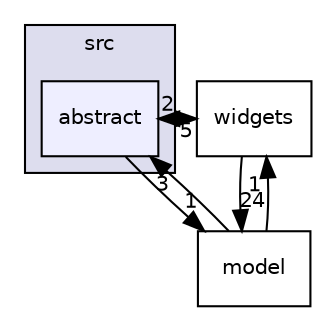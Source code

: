digraph "D:/code/MRCEditor/src/abstract" {
  compound=true
  node [ fontsize="10", fontname="Helvetica"];
  edge [ labelfontsize="10", labelfontname="Helvetica"];
  subgraph clusterdir_68267d1309a1af8e8297ef4c3efbcdba {
    graph [ bgcolor="#ddddee", pencolor="black", label="src" fontname="Helvetica", fontsize="10", URL="dir_68267d1309a1af8e8297ef4c3efbcdba.html"]
  dir_4730a5303449a2e0c7d1551f94d9984f [shape=box, label="abstract", style="filled", fillcolor="#eeeeff", pencolor="black", URL="dir_4730a5303449a2e0c7d1551f94d9984f.html"];
  }
  dir_0abdee562046be6f5823d1ca8c3fd13c [shape=box label="widgets" URL="dir_0abdee562046be6f5823d1ca8c3fd13c.html"];
  dir_5dd65160827af56e6353642206b80129 [shape=box label="model" URL="dir_5dd65160827af56e6353642206b80129.html"];
  dir_0abdee562046be6f5823d1ca8c3fd13c->dir_4730a5303449a2e0c7d1551f94d9984f [headlabel="5", labeldistance=1.5 headhref="dir_000007_000004.html"];
  dir_0abdee562046be6f5823d1ca8c3fd13c->dir_5dd65160827af56e6353642206b80129 [headlabel="24", labeldistance=1.5 headhref="dir_000007_000006.html"];
  dir_4730a5303449a2e0c7d1551f94d9984f->dir_0abdee562046be6f5823d1ca8c3fd13c [headlabel="2", labeldistance=1.5 headhref="dir_000004_000007.html"];
  dir_4730a5303449a2e0c7d1551f94d9984f->dir_5dd65160827af56e6353642206b80129 [headlabel="1", labeldistance=1.5 headhref="dir_000004_000006.html"];
  dir_5dd65160827af56e6353642206b80129->dir_0abdee562046be6f5823d1ca8c3fd13c [headlabel="1", labeldistance=1.5 headhref="dir_000006_000007.html"];
  dir_5dd65160827af56e6353642206b80129->dir_4730a5303449a2e0c7d1551f94d9984f [headlabel="3", labeldistance=1.5 headhref="dir_000006_000004.html"];
}
